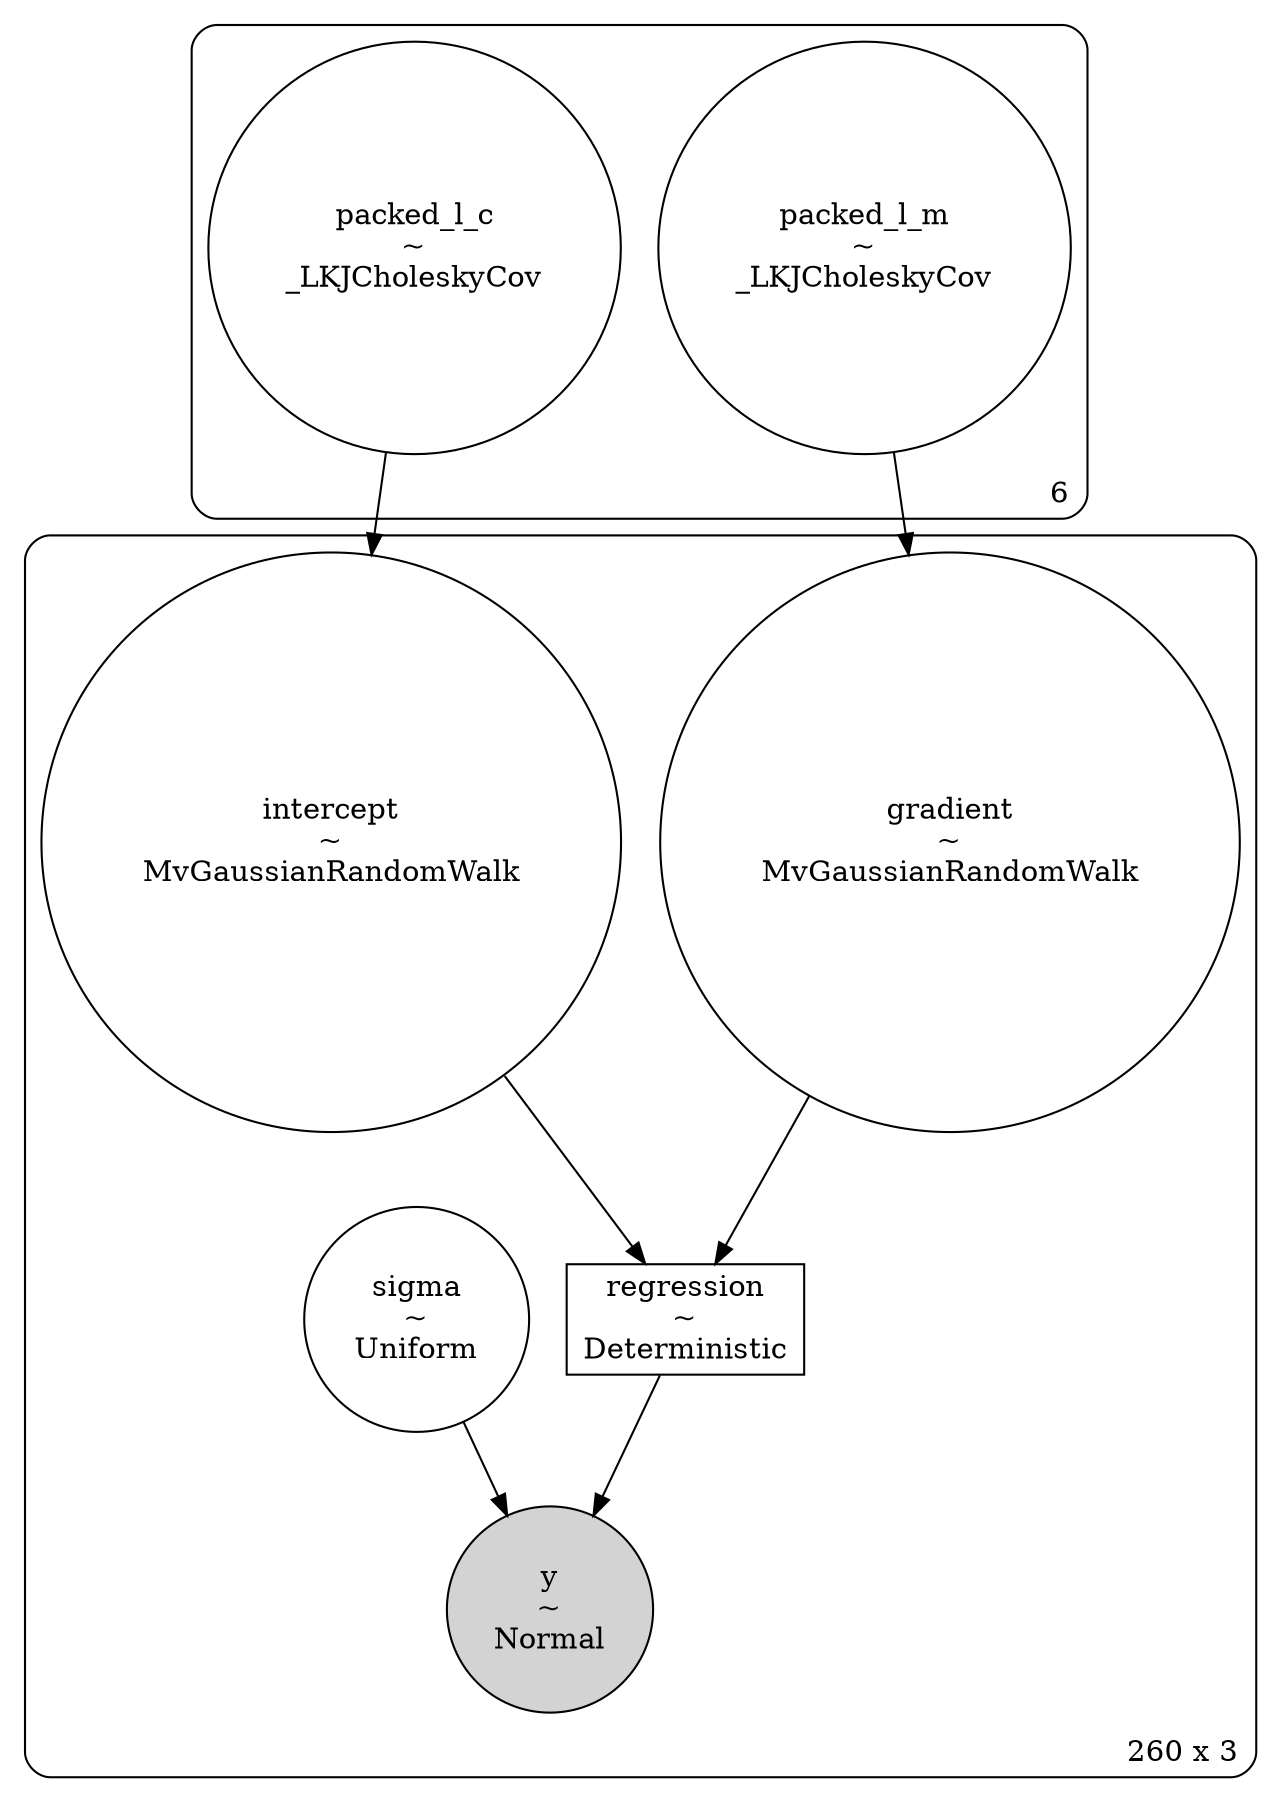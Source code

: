 digraph {
	node [shape=circle]
	subgraph cluster6 {
		packed_l_m [label="packed_l_m
~
_LKJCholeskyCov"]
		packed_l_c [label="packed_l_c
~
_LKJCholeskyCov"]
		label=6 labeljust=r labelloc=b style=rounded
	}
	subgraph "cluster260 x 3" {
		intercept [label="intercept
~
MvGaussianRandomWalk"]
		gradient [label="gradient
~
MvGaussianRandomWalk"]
		sigma [label="sigma
~
Uniform"]
		y [label="y
~
Normal" style=filled]
		regression [label="regression
~
Deterministic" shape=box]
		label="260 x 3" labeljust=r labelloc=b style=rounded
	}
	packed_l_c -> intercept
	packed_l_m -> gradient
	intercept -> regression
	gradient -> regression
	regression -> y
	sigma -> y
}
